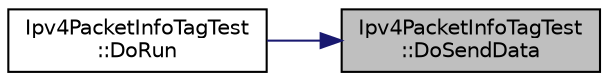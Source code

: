 digraph "Ipv4PacketInfoTagTest::DoSendData"
{
 // LATEX_PDF_SIZE
  edge [fontname="Helvetica",fontsize="10",labelfontname="Helvetica",labelfontsize="10"];
  node [fontname="Helvetica",fontsize="10",shape=record];
  rankdir="RL";
  Node1 [label="Ipv4PacketInfoTagTest\l::DoSendData",height=0.2,width=0.4,color="black", fillcolor="grey75", style="filled", fontcolor="black",tooltip="Send data."];
  Node1 -> Node2 [dir="back",color="midnightblue",fontsize="10",style="solid",fontname="Helvetica"];
  Node2 [label="Ipv4PacketInfoTagTest\l::DoRun",height=0.2,width=0.4,color="black", fillcolor="white", style="filled",URL="$class_ipv4_packet_info_tag_test.html#a76ce4d3cfa6dc21bd2a982ba2e5d4386",tooltip="Implementation to actually run this TestCase."];
}
